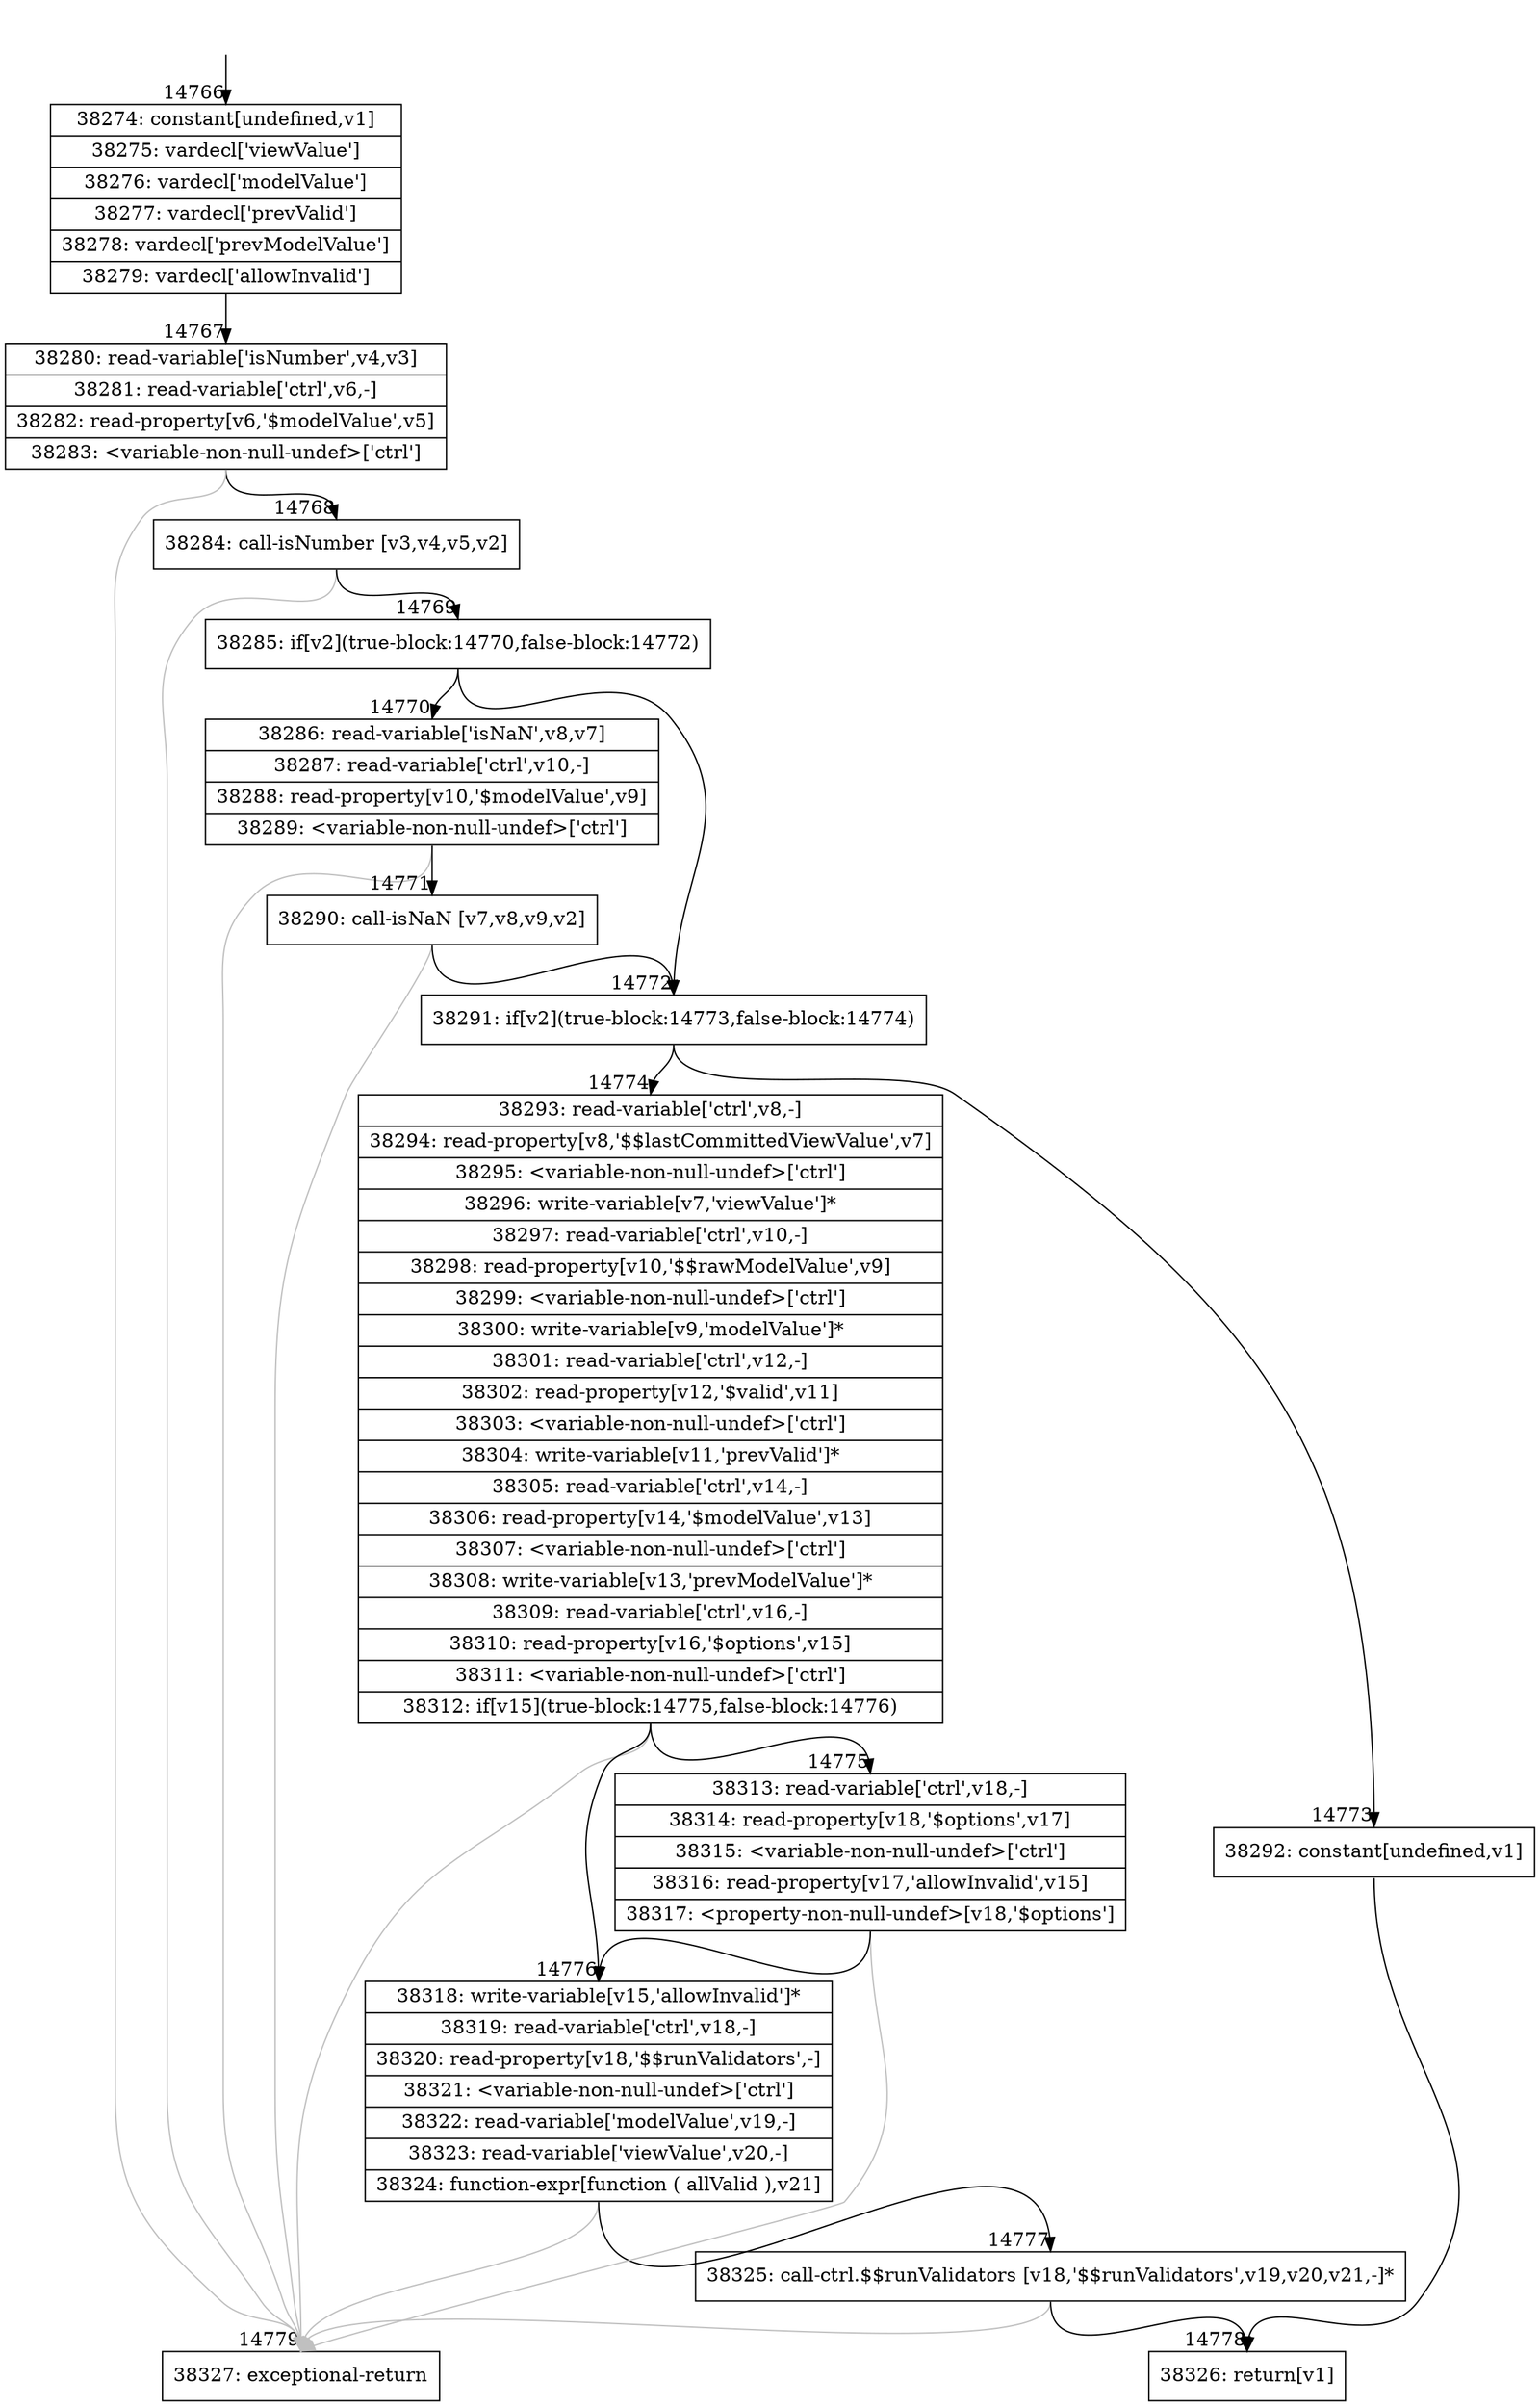 digraph {
rankdir="TD"
BB_entry1183[shape=none,label=""];
BB_entry1183 -> BB14766 [tailport=s, headport=n, headlabel="    14766"]
BB14766 [shape=record label="{38274: constant[undefined,v1]|38275: vardecl['viewValue']|38276: vardecl['modelValue']|38277: vardecl['prevValid']|38278: vardecl['prevModelValue']|38279: vardecl['allowInvalid']}" ] 
BB14766 -> BB14767 [tailport=s, headport=n, headlabel="      14767"]
BB14767 [shape=record label="{38280: read-variable['isNumber',v4,v3]|38281: read-variable['ctrl',v6,-]|38282: read-property[v6,'$modelValue',v5]|38283: \<variable-non-null-undef\>['ctrl']}" ] 
BB14767 -> BB14768 [tailport=s, headport=n, headlabel="      14768"]
BB14767 -> BB14779 [tailport=s, headport=n, color=gray, headlabel="      14779"]
BB14768 [shape=record label="{38284: call-isNumber [v3,v4,v5,v2]}" ] 
BB14768 -> BB14769 [tailport=s, headport=n, headlabel="      14769"]
BB14768 -> BB14779 [tailport=s, headport=n, color=gray]
BB14769 [shape=record label="{38285: if[v2](true-block:14770,false-block:14772)}" ] 
BB14769 -> BB14772 [tailport=s, headport=n, headlabel="      14772"]
BB14769 -> BB14770 [tailport=s, headport=n, headlabel="      14770"]
BB14770 [shape=record label="{38286: read-variable['isNaN',v8,v7]|38287: read-variable['ctrl',v10,-]|38288: read-property[v10,'$modelValue',v9]|38289: \<variable-non-null-undef\>['ctrl']}" ] 
BB14770 -> BB14771 [tailport=s, headport=n, headlabel="      14771"]
BB14770 -> BB14779 [tailport=s, headport=n, color=gray]
BB14771 [shape=record label="{38290: call-isNaN [v7,v8,v9,v2]}" ] 
BB14771 -> BB14772 [tailport=s, headport=n]
BB14771 -> BB14779 [tailport=s, headport=n, color=gray]
BB14772 [shape=record label="{38291: if[v2](true-block:14773,false-block:14774)}" ] 
BB14772 -> BB14773 [tailport=s, headport=n, headlabel="      14773"]
BB14772 -> BB14774 [tailport=s, headport=n, headlabel="      14774"]
BB14773 [shape=record label="{38292: constant[undefined,v1]}" ] 
BB14773 -> BB14778 [tailport=s, headport=n, headlabel="      14778"]
BB14774 [shape=record label="{38293: read-variable['ctrl',v8,-]|38294: read-property[v8,'$$lastCommittedViewValue',v7]|38295: \<variable-non-null-undef\>['ctrl']|38296: write-variable[v7,'viewValue']*|38297: read-variable['ctrl',v10,-]|38298: read-property[v10,'$$rawModelValue',v9]|38299: \<variable-non-null-undef\>['ctrl']|38300: write-variable[v9,'modelValue']*|38301: read-variable['ctrl',v12,-]|38302: read-property[v12,'$valid',v11]|38303: \<variable-non-null-undef\>['ctrl']|38304: write-variable[v11,'prevValid']*|38305: read-variable['ctrl',v14,-]|38306: read-property[v14,'$modelValue',v13]|38307: \<variable-non-null-undef\>['ctrl']|38308: write-variable[v13,'prevModelValue']*|38309: read-variable['ctrl',v16,-]|38310: read-property[v16,'$options',v15]|38311: \<variable-non-null-undef\>['ctrl']|38312: if[v15](true-block:14775,false-block:14776)}" ] 
BB14774 -> BB14776 [tailport=s, headport=n, headlabel="      14776"]
BB14774 -> BB14775 [tailport=s, headport=n, headlabel="      14775"]
BB14774 -> BB14779 [tailport=s, headport=n, color=gray]
BB14775 [shape=record label="{38313: read-variable['ctrl',v18,-]|38314: read-property[v18,'$options',v17]|38315: \<variable-non-null-undef\>['ctrl']|38316: read-property[v17,'allowInvalid',v15]|38317: \<property-non-null-undef\>[v18,'$options']}" ] 
BB14775 -> BB14776 [tailport=s, headport=n]
BB14775 -> BB14779 [tailport=s, headport=n, color=gray]
BB14776 [shape=record label="{38318: write-variable[v15,'allowInvalid']*|38319: read-variable['ctrl',v18,-]|38320: read-property[v18,'$$runValidators',-]|38321: \<variable-non-null-undef\>['ctrl']|38322: read-variable['modelValue',v19,-]|38323: read-variable['viewValue',v20,-]|38324: function-expr[function ( allValid ),v21]}" ] 
BB14776 -> BB14777 [tailport=s, headport=n, headlabel="      14777"]
BB14776 -> BB14779 [tailport=s, headport=n, color=gray]
BB14777 [shape=record label="{38325: call-ctrl.$$runValidators [v18,'$$runValidators',v19,v20,v21,-]*}" ] 
BB14777 -> BB14778 [tailport=s, headport=n]
BB14777 -> BB14779 [tailport=s, headport=n, color=gray]
BB14778 [shape=record label="{38326: return[v1]}" ] 
BB14779 [shape=record label="{38327: exceptional-return}" ] 
//#$~ 24872
}
